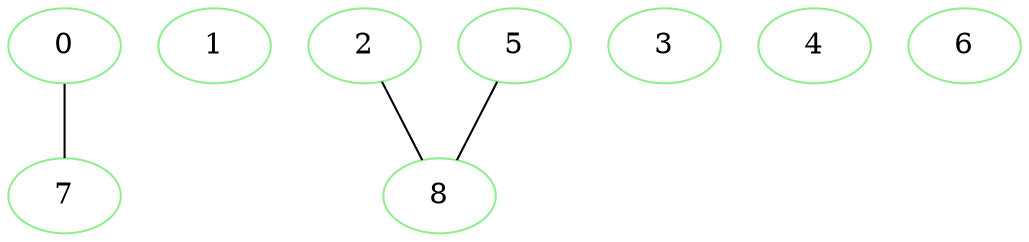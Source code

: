 graph {
	0 [color=lightgreen];
	1 [color=lightgreen];
	2 [color=lightgreen];
	3 [color=lightgreen];
	4 [color=lightgreen];
	5 [color=lightgreen];
	6 [color=lightgreen];
	7 [color=lightgreen];
	8 [color=lightgreen];
	0 -- 7;
	2 -- 8;
	5 -- 8;
}